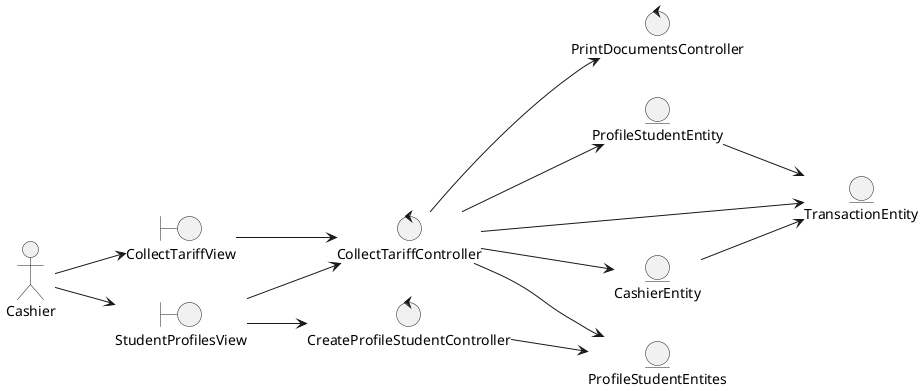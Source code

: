 @startuml
left to right direction

actor Cashier

boundary CollectTariffView
boundary StudentProfilesView

control CollectTariffController
control CreateProfileStudentController
control PrintDocumentsController

entity ProfileStudentEntity
entity ProfileStudentEntites
entity TransactionEntity
entity CashierEntity


Cashier --> CollectTariffView
Cashier --> StudentProfilesView

CollectTariffView --> CollectTariffController
StudentProfilesView --> CollectTariffController
StudentProfilesView --> CreateProfileStudentController

CollectTariffController --> ProfileStudentEntites
CollectTariffController --> ProfileStudentEntity
CollectTariffController --> TransactionEntity
CollectTariffController --> CashierEntity
CollectTariffController --> PrintDocumentsController
CreateProfileStudentController --> ProfileStudentEntites

ProfileStudentEntity --> TransactionEntity
CashierEntity --> TransactionEntity
@enduml